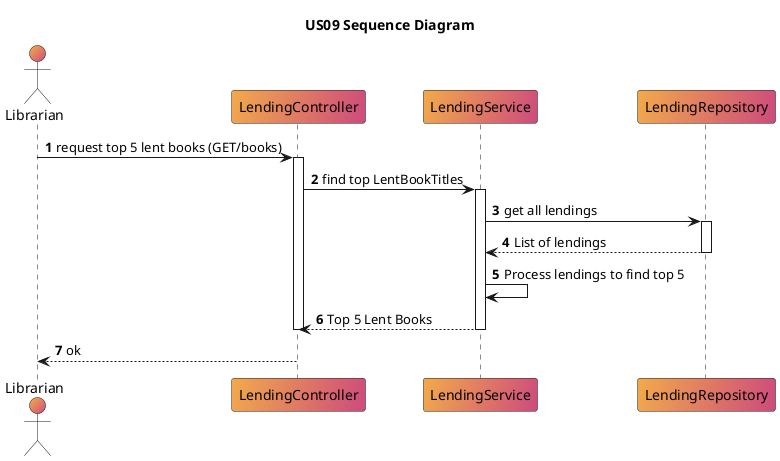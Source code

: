 @startuml
'https://plantuml.com/sequence-diagram

autonumber
title: US09 Sequence Diagram

actor Librarian #F2AA4CFF/CE4A7EFF
participant LendingController #F2AA4CFF/CE4A7EFF
participant LendingService #F2AA4CFF/CE4A7EFF
participant LendingRepository #F2AA4CFF/CE4A7EFF

Librarian -> LendingController: request top 5 lent books (GET/books)
activate LendingController
LendingController -> LendingService: find top LentBookTitles
activate LendingService
LendingService -> LendingRepository: get all lendings
activate LendingRepository
LendingRepository --> LendingService: List of lendings
deactivate LendingRepository
LendingService -> LendingService: Process lendings to find top 5
LendingService --> LendingController: Top 5 Lent Books
deactivate LendingService
deactivate LendingController

LendingController --> Librarian: ok
@enduml